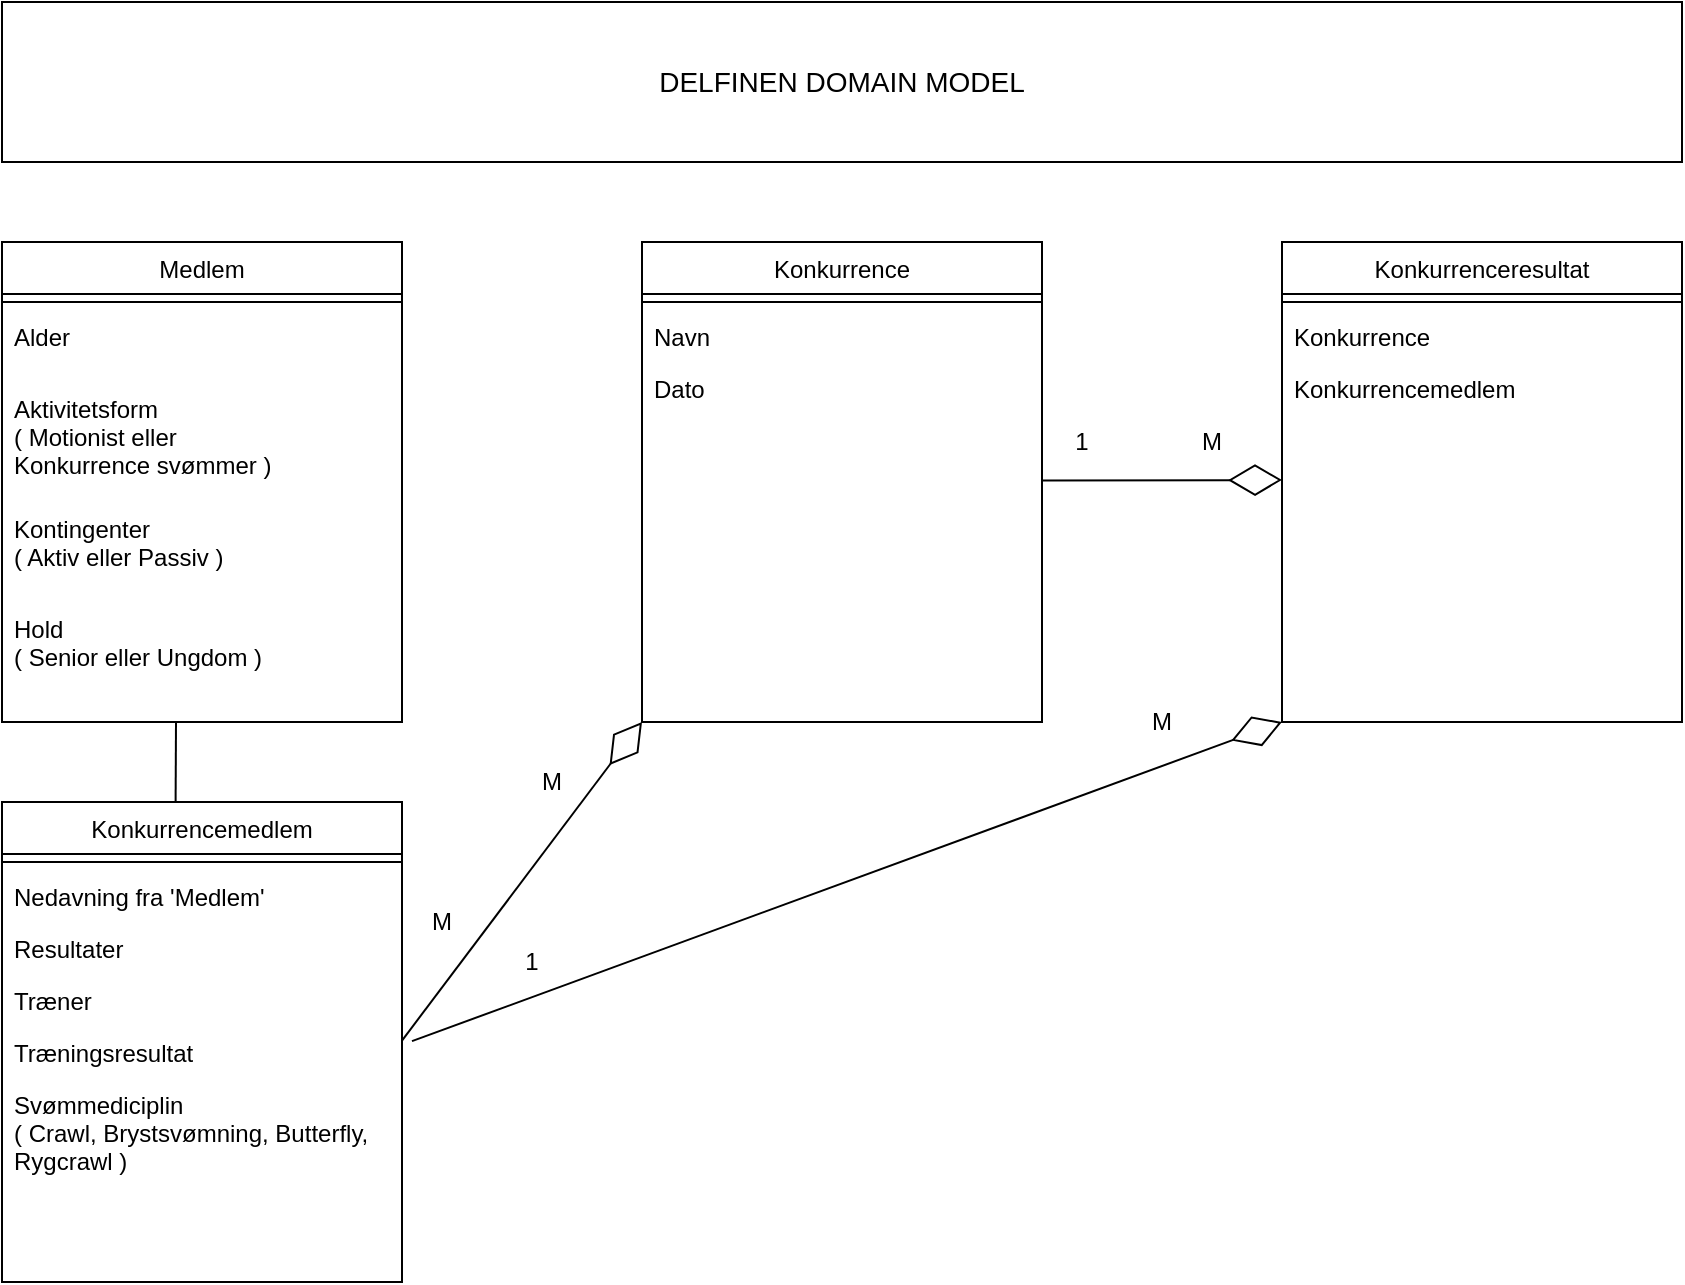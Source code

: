 <mxfile version="13.0.6" type="device"><diagram id="C5RBs43oDa-KdzZeNtuy" name="Page-1"><mxGraphModel dx="1278" dy="585" grid="1" gridSize="10" guides="1" tooltips="1" connect="1" arrows="1" fold="1" page="1" pageScale="1" pageWidth="1169" pageHeight="827" math="0" shadow="0"><root><mxCell id="WIyWlLk6GJQsqaUBKTNV-0"/><mxCell id="WIyWlLk6GJQsqaUBKTNV-1" parent="WIyWlLk6GJQsqaUBKTNV-0"/><mxCell id="zkfFHV4jXpPFQw0GAbJ--0" value="Medlem" style="swimlane;fontStyle=0;align=center;verticalAlign=top;childLayout=stackLayout;horizontal=1;startSize=26;horizontalStack=0;resizeParent=1;resizeLast=0;collapsible=1;marginBottom=0;rounded=0;shadow=0;strokeWidth=1;" parent="WIyWlLk6GJQsqaUBKTNV-1" vertex="1"><mxGeometry x="160" y="160" width="200" height="240" as="geometry"><mxRectangle x="230" y="140" width="160" height="26" as="alternateBounds"/></mxGeometry></mxCell><mxCell id="zkfFHV4jXpPFQw0GAbJ--4" value="" style="line;html=1;strokeWidth=1;align=left;verticalAlign=middle;spacingTop=-1;spacingLeft=3;spacingRight=3;rotatable=0;labelPosition=right;points=[];portConstraint=eastwest;" parent="zkfFHV4jXpPFQw0GAbJ--0" vertex="1"><mxGeometry y="26" width="200" height="8" as="geometry"/></mxCell><mxCell id="IS1g4JOPSi5jir7eb9eS-17" value="Alder" style="text;align=left;verticalAlign=top;spacingLeft=4;spacingRight=4;overflow=hidden;rotatable=0;points=[[0,0.5],[1,0.5]];portConstraint=eastwest;" parent="zkfFHV4jXpPFQw0GAbJ--0" vertex="1"><mxGeometry y="34" width="200" height="36" as="geometry"/></mxCell><mxCell id="IS1g4JOPSi5jir7eb9eS-18" value="Aktivitetsform  &#10;( Motionist eller&#10;Konkurrence svømmer )" style="text;align=left;verticalAlign=top;spacingLeft=4;spacingRight=4;overflow=hidden;rotatable=0;points=[[0,0.5],[1,0.5]];portConstraint=eastwest;" parent="zkfFHV4jXpPFQw0GAbJ--0" vertex="1"><mxGeometry y="70" width="200" height="60" as="geometry"/></mxCell><mxCell id="IS1g4JOPSi5jir7eb9eS-47" value="Kontingenter&#10;( Aktiv eller Passiv )" style="text;align=left;verticalAlign=top;spacingLeft=4;spacingRight=4;overflow=hidden;rotatable=0;points=[[0,0.5],[1,0.5]];portConstraint=eastwest;" parent="zkfFHV4jXpPFQw0GAbJ--0" vertex="1"><mxGeometry y="130" width="200" height="50" as="geometry"/></mxCell><mxCell id="IS1g4JOPSi5jir7eb9eS-48" value="Hold  &#10;( Senior eller Ungdom )" style="text;align=left;verticalAlign=top;spacingLeft=4;spacingRight=4;overflow=hidden;rotatable=0;points=[[0,0.5],[1,0.5]];portConstraint=eastwest;" parent="zkfFHV4jXpPFQw0GAbJ--0" vertex="1"><mxGeometry y="180" width="200" height="50" as="geometry"/></mxCell><mxCell id="lTR7hetgFXWYRS45jEqI-64" value="" style="rounded=0;whiteSpace=wrap;html=1;" parent="WIyWlLk6GJQsqaUBKTNV-1" vertex="1"><mxGeometry x="160" y="40" width="840" height="80" as="geometry"/></mxCell><mxCell id="lTR7hetgFXWYRS45jEqI-65" value="&lt;font style=&quot;font-size: 14px&quot;&gt;DELFINEN DOMAIN MODEL&lt;/font&gt;" style="text;html=1;strokeColor=none;fillColor=none;align=center;verticalAlign=middle;whiteSpace=wrap;rounded=0;" parent="WIyWlLk6GJQsqaUBKTNV-1" vertex="1"><mxGeometry x="415" y="70" width="330" height="20" as="geometry"/></mxCell><mxCell id="IS1g4JOPSi5jir7eb9eS-0" value="Konkurrenceresultat" style="swimlane;fontStyle=0;align=center;verticalAlign=top;childLayout=stackLayout;horizontal=1;startSize=26;horizontalStack=0;resizeParent=1;resizeLast=0;collapsible=1;marginBottom=0;rounded=0;shadow=0;strokeWidth=1;" parent="WIyWlLk6GJQsqaUBKTNV-1" vertex="1"><mxGeometry x="800" y="160" width="200" height="240" as="geometry"><mxRectangle x="230" y="140" width="160" height="26" as="alternateBounds"/></mxGeometry></mxCell><mxCell id="IS1g4JOPSi5jir7eb9eS-1" value="" style="line;html=1;strokeWidth=1;align=left;verticalAlign=middle;spacingTop=-1;spacingLeft=3;spacingRight=3;rotatable=0;labelPosition=right;points=[];portConstraint=eastwest;" parent="IS1g4JOPSi5jir7eb9eS-0" vertex="1"><mxGeometry y="26" width="200" height="8" as="geometry"/></mxCell><mxCell id="IS1g4JOPSi5jir7eb9eS-23" value="Konkurrence" style="text;align=left;verticalAlign=top;spacingLeft=4;spacingRight=4;overflow=hidden;rotatable=0;points=[[0,0.5],[1,0.5]];portConstraint=eastwest;" parent="IS1g4JOPSi5jir7eb9eS-0" vertex="1"><mxGeometry y="34" width="200" height="26" as="geometry"/></mxCell><mxCell id="NtWdB_U6F8qproyW_COO-6" value="Konkurrencemedlem" style="text;align=left;verticalAlign=top;spacingLeft=4;spacingRight=4;overflow=hidden;rotatable=0;points=[[0,0.5],[1,0.5]];portConstraint=eastwest;" vertex="1" parent="IS1g4JOPSi5jir7eb9eS-0"><mxGeometry y="60" width="200" height="26" as="geometry"/></mxCell><mxCell id="IS1g4JOPSi5jir7eb9eS-10" value="Konkurrence" style="swimlane;fontStyle=0;align=center;verticalAlign=top;childLayout=stackLayout;horizontal=1;startSize=26;horizontalStack=0;resizeParent=1;resizeLast=0;collapsible=1;marginBottom=0;rounded=0;shadow=0;strokeWidth=1;" parent="WIyWlLk6GJQsqaUBKTNV-1" vertex="1"><mxGeometry x="480" y="160" width="200" height="240" as="geometry"><mxRectangle x="230" y="140" width="160" height="26" as="alternateBounds"/></mxGeometry></mxCell><mxCell id="IS1g4JOPSi5jir7eb9eS-11" value="" style="line;html=1;strokeWidth=1;align=left;verticalAlign=middle;spacingTop=-1;spacingLeft=3;spacingRight=3;rotatable=0;labelPosition=right;points=[];portConstraint=eastwest;" parent="IS1g4JOPSi5jir7eb9eS-10" vertex="1"><mxGeometry y="26" width="200" height="8" as="geometry"/></mxCell><mxCell id="NtWdB_U6F8qproyW_COO-7" value="Navn " style="text;align=left;verticalAlign=top;spacingLeft=4;spacingRight=4;overflow=hidden;rotatable=0;points=[[0,0.5],[1,0.5]];portConstraint=eastwest;" vertex="1" parent="IS1g4JOPSi5jir7eb9eS-10"><mxGeometry y="34" width="200" height="26" as="geometry"/></mxCell><mxCell id="NtWdB_U6F8qproyW_COO-8" value="Dato" style="text;align=left;verticalAlign=top;spacingLeft=4;spacingRight=4;overflow=hidden;rotatable=0;points=[[0,0.5],[1,0.5]];portConstraint=eastwest;" vertex="1" parent="IS1g4JOPSi5jir7eb9eS-10"><mxGeometry y="60" width="200" height="26" as="geometry"/></mxCell><mxCell id="IS1g4JOPSi5jir7eb9eS-39" value="Konkurrencemedlem" style="swimlane;fontStyle=0;align=center;verticalAlign=top;childLayout=stackLayout;horizontal=1;startSize=26;horizontalStack=0;resizeParent=1;resizeLast=0;collapsible=1;marginBottom=0;rounded=0;shadow=0;strokeWidth=1;" parent="WIyWlLk6GJQsqaUBKTNV-1" vertex="1"><mxGeometry x="160" y="440" width="200" height="240" as="geometry"><mxRectangle x="230" y="140" width="160" height="26" as="alternateBounds"/></mxGeometry></mxCell><mxCell id="IS1g4JOPSi5jir7eb9eS-40" value="" style="line;html=1;strokeWidth=1;align=left;verticalAlign=middle;spacingTop=-1;spacingLeft=3;spacingRight=3;rotatable=0;labelPosition=right;points=[];portConstraint=eastwest;" parent="IS1g4JOPSi5jir7eb9eS-39" vertex="1"><mxGeometry y="26" width="200" height="8" as="geometry"/></mxCell><mxCell id="IS1g4JOPSi5jir7eb9eS-41" value="Nedavning fra 'Medlem'" style="text;align=left;verticalAlign=top;spacingLeft=4;spacingRight=4;overflow=hidden;rotatable=0;points=[[0,0.5],[1,0.5]];portConstraint=eastwest;" parent="IS1g4JOPSi5jir7eb9eS-39" vertex="1"><mxGeometry y="34" width="200" height="26" as="geometry"/></mxCell><mxCell id="IS1g4JOPSi5jir7eb9eS-45" value="Resultater" style="text;align=left;verticalAlign=top;spacingLeft=4;spacingRight=4;overflow=hidden;rotatable=0;points=[[0,0.5],[1,0.5]];portConstraint=eastwest;" parent="IS1g4JOPSi5jir7eb9eS-39" vertex="1"><mxGeometry y="60" width="200" height="26" as="geometry"/></mxCell><mxCell id="IS1g4JOPSi5jir7eb9eS-46" value="Træner" style="text;align=left;verticalAlign=top;spacingLeft=4;spacingRight=4;overflow=hidden;rotatable=0;points=[[0,0.5],[1,0.5]];portConstraint=eastwest;" parent="IS1g4JOPSi5jir7eb9eS-39" vertex="1"><mxGeometry y="86" width="200" height="26" as="geometry"/></mxCell><mxCell id="IS1g4JOPSi5jir7eb9eS-68" value="Træningsresultat" style="text;align=left;verticalAlign=top;spacingLeft=4;spacingRight=4;overflow=hidden;rotatable=0;points=[[0,0.5],[1,0.5]];portConstraint=eastwest;" parent="IS1g4JOPSi5jir7eb9eS-39" vertex="1"><mxGeometry y="112" width="200" height="26" as="geometry"/></mxCell><mxCell id="IS1g4JOPSi5jir7eb9eS-74" value="Svømmediciplin&#10;( Crawl, Brystsvømning, Butterfly, &#10;Rygcrawl )" style="text;align=left;verticalAlign=top;spacingLeft=4;spacingRight=4;overflow=hidden;rotatable=0;points=[[0,0.5],[1,0.5]];portConstraint=eastwest;" parent="IS1g4JOPSi5jir7eb9eS-39" vertex="1"><mxGeometry y="138" width="200" height="52" as="geometry"/></mxCell><mxCell id="IS1g4JOPSi5jir7eb9eS-58" value="" style="endArrow=diamondThin;endFill=0;endSize=24;html=1;" parent="WIyWlLk6GJQsqaUBKTNV-1" edge="1"><mxGeometry width="160" relative="1" as="geometry"><mxPoint x="680" y="279.29" as="sourcePoint"/><mxPoint x="800" y="279" as="targetPoint"/></mxGeometry></mxCell><mxCell id="IS1g4JOPSi5jir7eb9eS-59" value="1" style="text;html=1;strokeColor=none;fillColor=none;align=center;verticalAlign=middle;whiteSpace=wrap;rounded=0;" parent="WIyWlLk6GJQsqaUBKTNV-1" vertex="1"><mxGeometry x="680" y="250" width="40" height="20" as="geometry"/></mxCell><mxCell id="IS1g4JOPSi5jir7eb9eS-60" value="M" style="text;html=1;strokeColor=none;fillColor=none;align=center;verticalAlign=middle;whiteSpace=wrap;rounded=0;" parent="WIyWlLk6GJQsqaUBKTNV-1" vertex="1"><mxGeometry x="745" y="250" width="40" height="20" as="geometry"/></mxCell><mxCell id="IS1g4JOPSi5jir7eb9eS-61" value="" style="endArrow=diamondThin;endFill=0;endSize=24;html=1;entryX=0;entryY=1;entryDx=0;entryDy=0;" parent="WIyWlLk6GJQsqaUBKTNV-1" target="IS1g4JOPSi5jir7eb9eS-10" edge="1"><mxGeometry width="160" relative="1" as="geometry"><mxPoint x="360" y="559.29" as="sourcePoint"/><mxPoint x="480" y="559" as="targetPoint"/></mxGeometry></mxCell><mxCell id="IS1g4JOPSi5jir7eb9eS-62" value="M" style="text;html=1;strokeColor=none;fillColor=none;align=center;verticalAlign=middle;whiteSpace=wrap;rounded=0;" parent="WIyWlLk6GJQsqaUBKTNV-1" vertex="1"><mxGeometry x="360" y="490" width="40" height="20" as="geometry"/></mxCell><mxCell id="IS1g4JOPSi5jir7eb9eS-63" value="M" style="text;html=1;strokeColor=none;fillColor=none;align=center;verticalAlign=middle;whiteSpace=wrap;rounded=0;" parent="WIyWlLk6GJQsqaUBKTNV-1" vertex="1"><mxGeometry x="415" y="420" width="40" height="20" as="geometry"/></mxCell><mxCell id="IS1g4JOPSi5jir7eb9eS-65" value="" style="endArrow=diamondThin;endFill=0;endSize=24;html=1;entryX=0;entryY=1;entryDx=0;entryDy=0;" parent="WIyWlLk6GJQsqaUBKTNV-1" target="IS1g4JOPSi5jir7eb9eS-0" edge="1"><mxGeometry width="160" relative="1" as="geometry"><mxPoint x="365" y="559.58" as="sourcePoint"/><mxPoint x="485" y="559.29" as="targetPoint"/></mxGeometry></mxCell><mxCell id="IS1g4JOPSi5jir7eb9eS-66" value="1" style="text;html=1;strokeColor=none;fillColor=none;align=center;verticalAlign=middle;whiteSpace=wrap;rounded=0;" parent="WIyWlLk6GJQsqaUBKTNV-1" vertex="1"><mxGeometry x="405" y="510" width="40" height="20" as="geometry"/></mxCell><mxCell id="IS1g4JOPSi5jir7eb9eS-67" value="M" style="text;html=1;strokeColor=none;fillColor=none;align=center;verticalAlign=middle;whiteSpace=wrap;rounded=0;" parent="WIyWlLk6GJQsqaUBKTNV-1" vertex="1"><mxGeometry x="720" y="390" width="40" height="20" as="geometry"/></mxCell><mxCell id="NtWdB_U6F8qproyW_COO-1" value="" style="endArrow=none;html=1;entryX=0.434;entryY=0;entryDx=0;entryDy=0;entryPerimeter=0;" edge="1" parent="WIyWlLk6GJQsqaUBKTNV-1" target="IS1g4JOPSi5jir7eb9eS-39"><mxGeometry width="50" height="50" relative="1" as="geometry"><mxPoint x="247" y="400" as="sourcePoint"/><mxPoint x="410" y="230" as="targetPoint"/></mxGeometry></mxCell></root></mxGraphModel></diagram></mxfile>